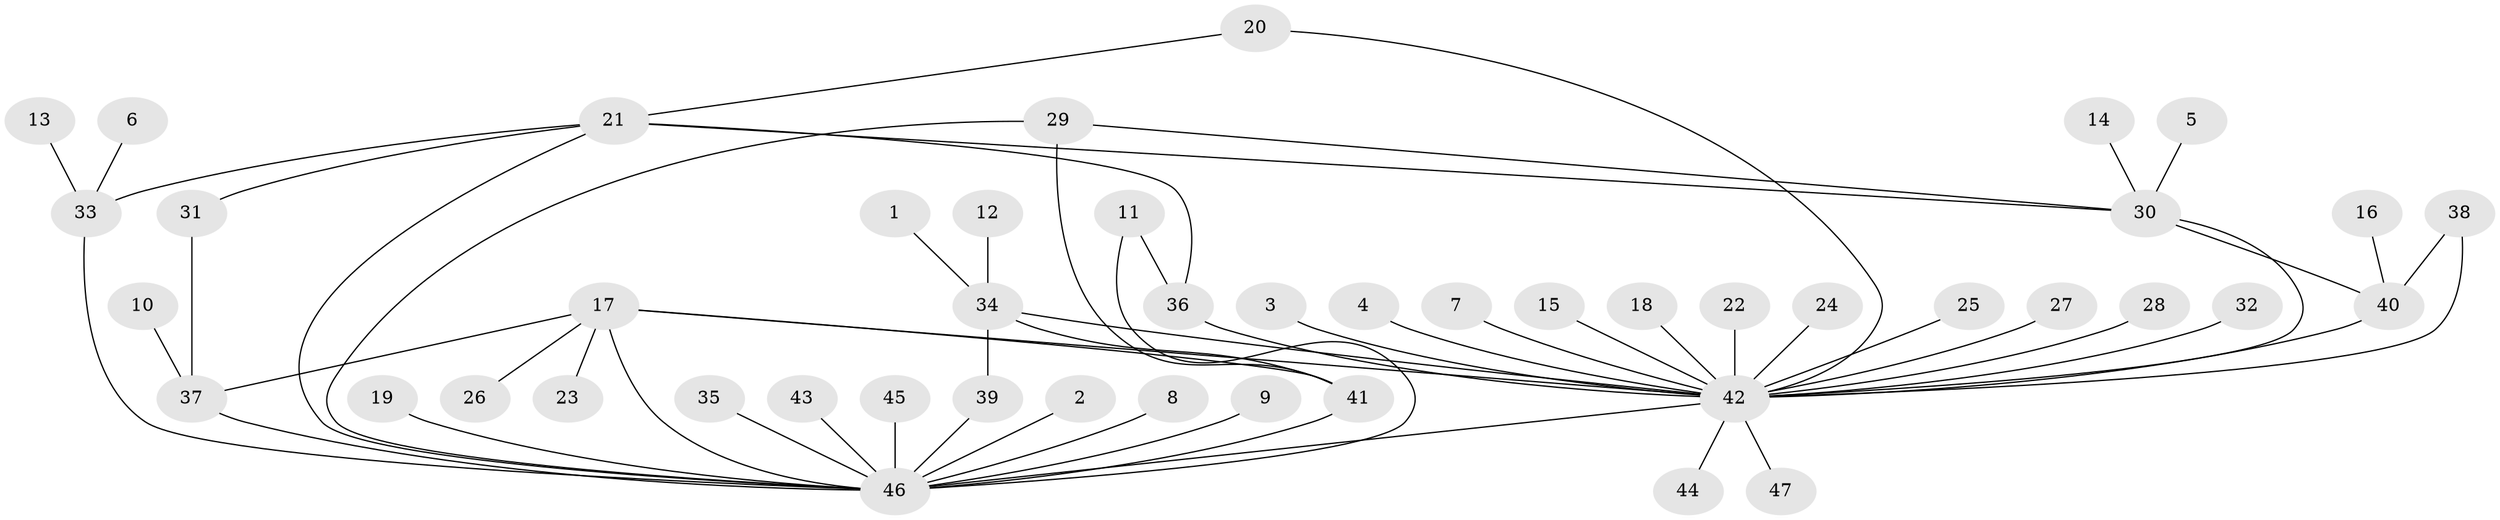// original degree distribution, {7: 0.05319148936170213, 15: 0.010638297872340425, 24: 0.010638297872340425, 4: 0.07446808510638298, 8: 0.010638297872340425, 2: 0.2765957446808511, 1: 0.5106382978723404, 6: 0.010638297872340425, 3: 0.0425531914893617}
// Generated by graph-tools (version 1.1) at 2025/49/03/09/25 03:49:58]
// undirected, 47 vertices, 61 edges
graph export_dot {
graph [start="1"]
  node [color=gray90,style=filled];
  1;
  2;
  3;
  4;
  5;
  6;
  7;
  8;
  9;
  10;
  11;
  12;
  13;
  14;
  15;
  16;
  17;
  18;
  19;
  20;
  21;
  22;
  23;
  24;
  25;
  26;
  27;
  28;
  29;
  30;
  31;
  32;
  33;
  34;
  35;
  36;
  37;
  38;
  39;
  40;
  41;
  42;
  43;
  44;
  45;
  46;
  47;
  1 -- 34 [weight=1.0];
  2 -- 46 [weight=1.0];
  3 -- 42 [weight=1.0];
  4 -- 42 [weight=1.0];
  5 -- 30 [weight=1.0];
  6 -- 33 [weight=1.0];
  7 -- 42 [weight=1.0];
  8 -- 46 [weight=1.0];
  9 -- 46 [weight=1.0];
  10 -- 37 [weight=1.0];
  11 -- 36 [weight=1.0];
  11 -- 46 [weight=1.0];
  12 -- 34 [weight=1.0];
  13 -- 33 [weight=1.0];
  14 -- 30 [weight=1.0];
  15 -- 42 [weight=1.0];
  16 -- 40 [weight=1.0];
  17 -- 23 [weight=1.0];
  17 -- 26 [weight=1.0];
  17 -- 37 [weight=1.0];
  17 -- 41 [weight=1.0];
  17 -- 42 [weight=1.0];
  17 -- 46 [weight=1.0];
  18 -- 42 [weight=1.0];
  19 -- 46 [weight=1.0];
  20 -- 21 [weight=1.0];
  20 -- 42 [weight=1.0];
  21 -- 30 [weight=1.0];
  21 -- 31 [weight=1.0];
  21 -- 33 [weight=1.0];
  21 -- 36 [weight=1.0];
  21 -- 46 [weight=1.0];
  22 -- 42 [weight=1.0];
  24 -- 42 [weight=1.0];
  25 -- 42 [weight=1.0];
  27 -- 42 [weight=1.0];
  28 -- 42 [weight=1.0];
  29 -- 30 [weight=1.0];
  29 -- 41 [weight=1.0];
  29 -- 46 [weight=1.0];
  30 -- 40 [weight=1.0];
  30 -- 42 [weight=1.0];
  31 -- 37 [weight=1.0];
  32 -- 42 [weight=1.0];
  33 -- 46 [weight=1.0];
  34 -- 39 [weight=1.0];
  34 -- 41 [weight=1.0];
  34 -- 42 [weight=1.0];
  35 -- 46 [weight=1.0];
  36 -- 42 [weight=1.0];
  37 -- 46 [weight=1.0];
  38 -- 40 [weight=1.0];
  38 -- 42 [weight=1.0];
  39 -- 46 [weight=2.0];
  40 -- 42 [weight=1.0];
  41 -- 46 [weight=1.0];
  42 -- 44 [weight=1.0];
  42 -- 46 [weight=1.0];
  42 -- 47 [weight=1.0];
  43 -- 46 [weight=1.0];
  45 -- 46 [weight=1.0];
}
